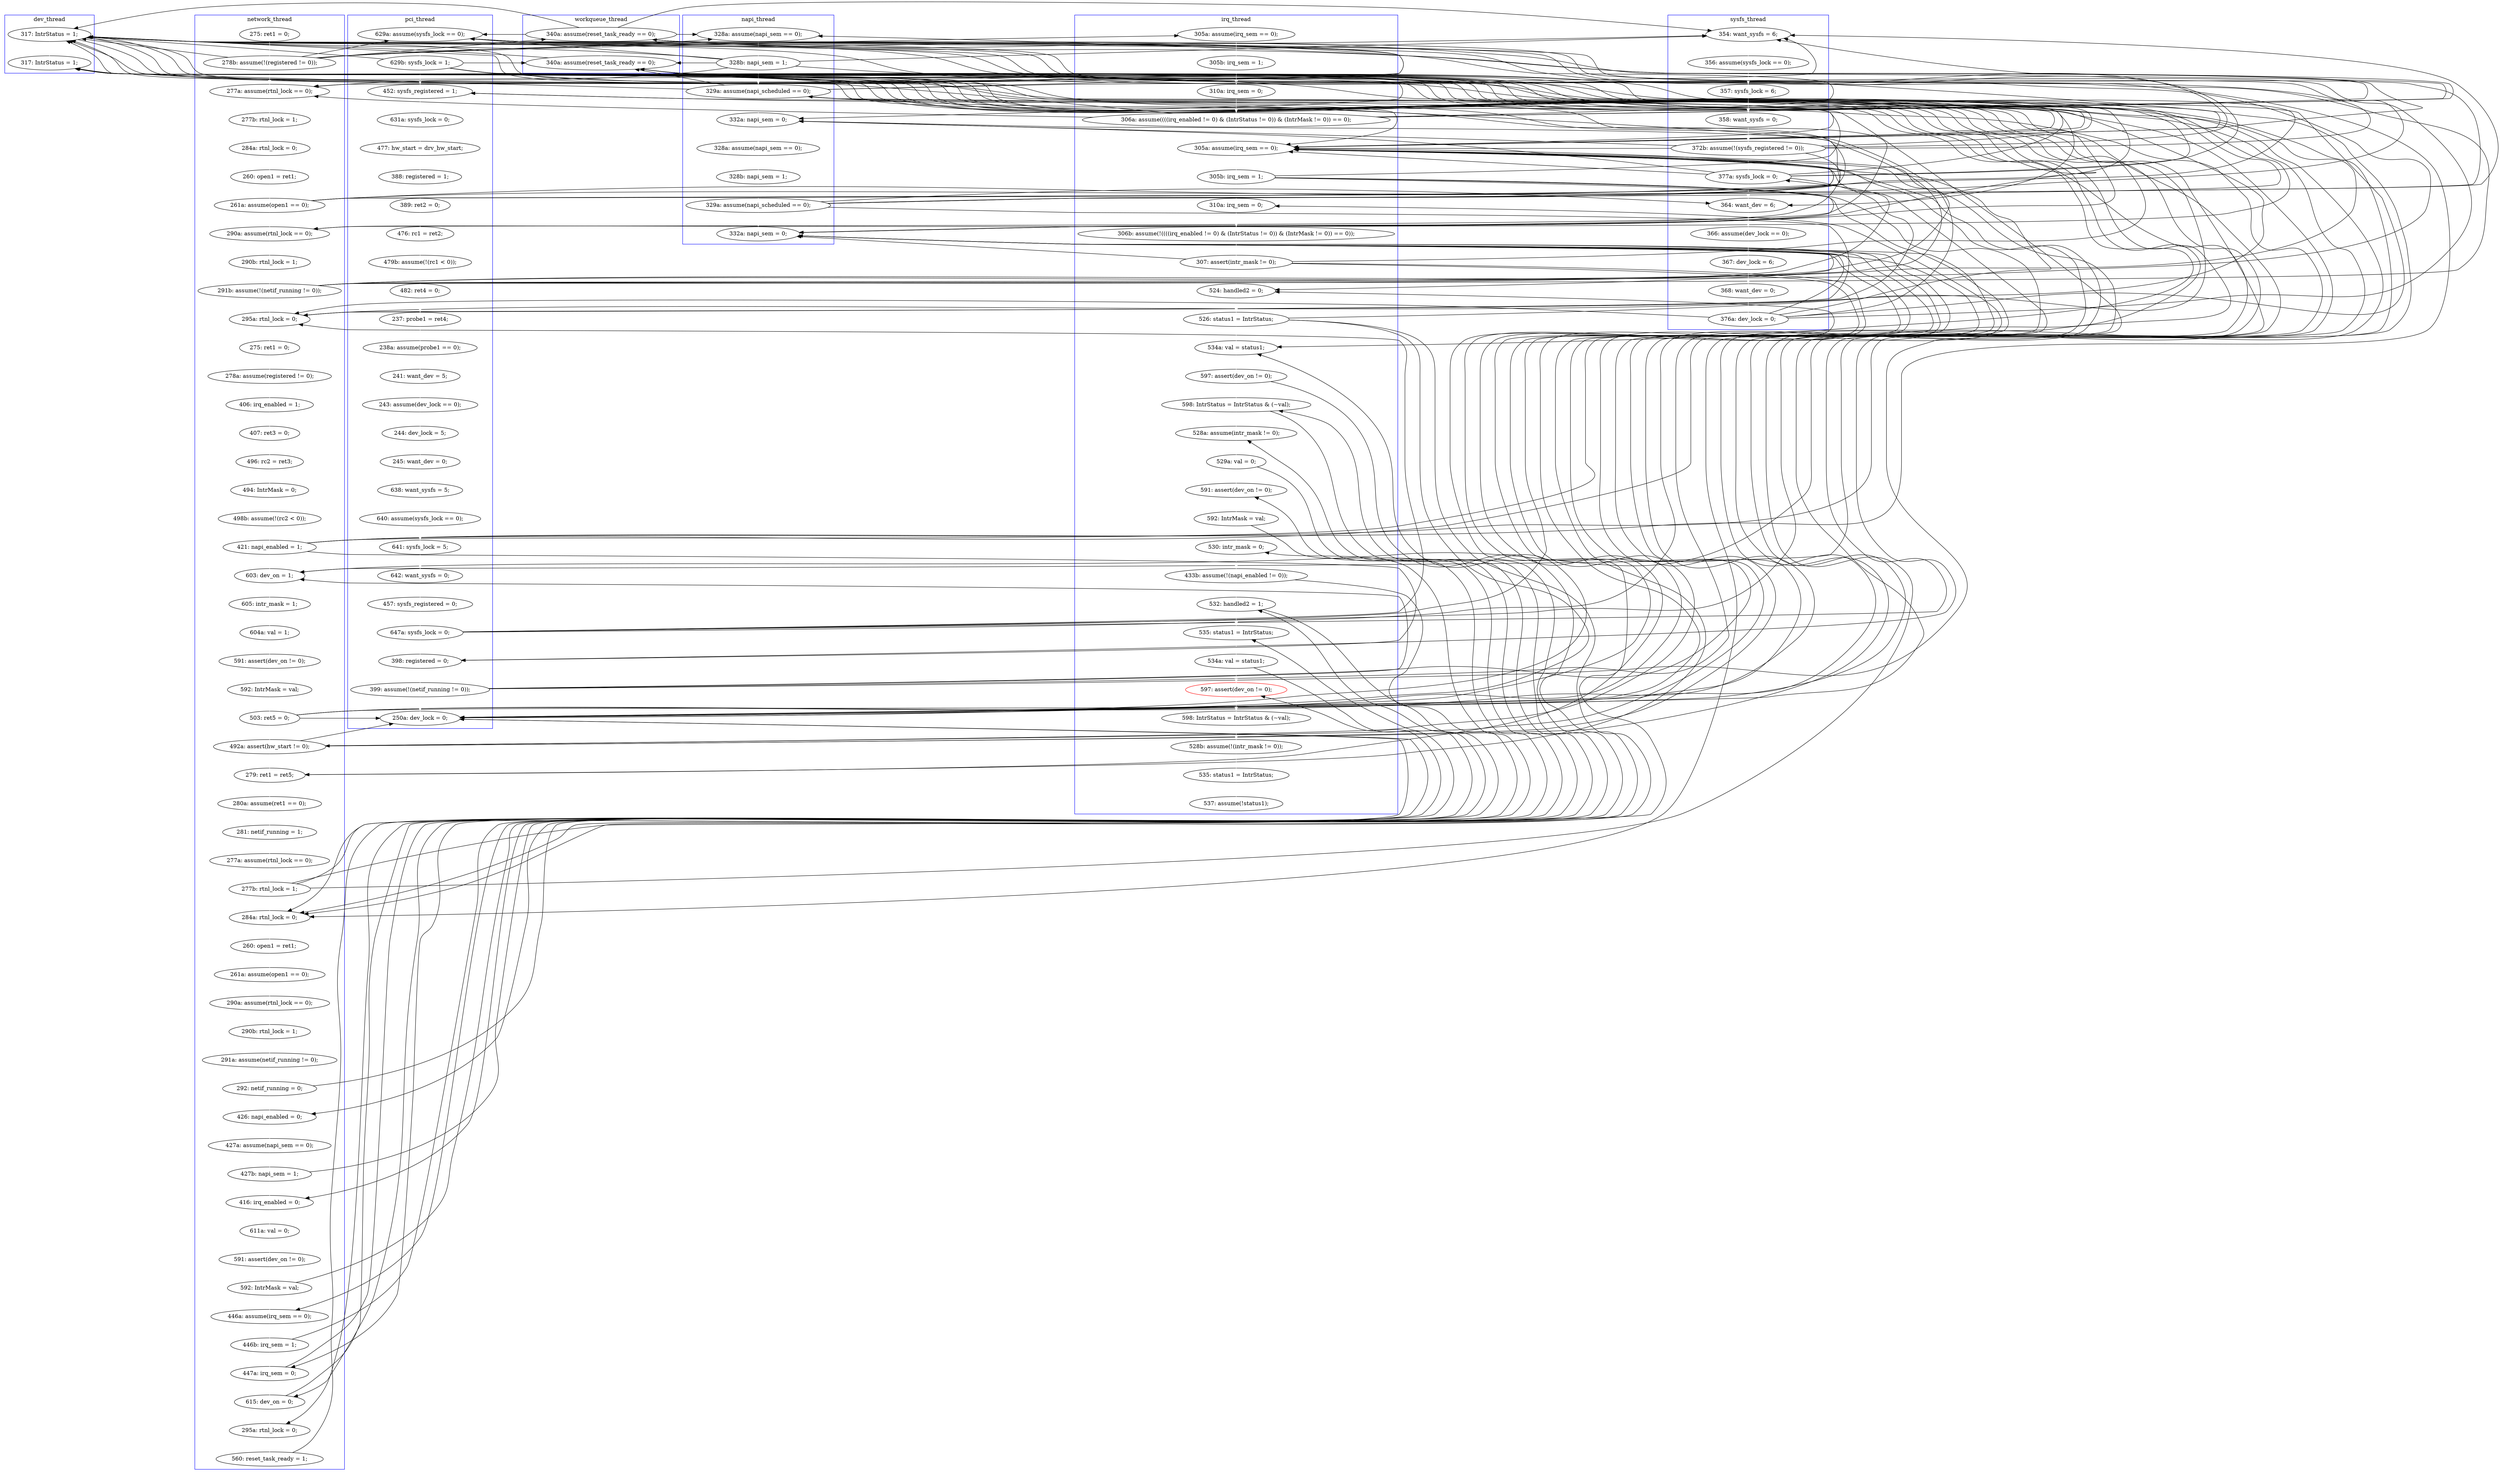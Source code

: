 digraph Counterexample {
	65 -> 77 [color = black, style = solid, constraint = false]
	194 -> 218 [color = black, style = solid, constraint = false]
	192 -> 195 [color = white, style = solid]
	136 -> 138 [color = white, style = solid]
	133 -> 136 [color = white, style = solid]
	65 -> 82 [color = black, style = solid, constraint = false]
	138 -> 201 [color = black, style = solid, constraint = false]
	194 -> 217 [color = black, style = solid, constraint = false]
	40 -> 70 [color = black, style = solid, constraint = false]
	192 -> 201 [color = black, style = solid, constraint = false]
	261 -> 262 [color = white, style = solid]
	138 -> 182 [color = black, style = solid, constraint = false]
	112 -> 113 [color = white, style = solid]
	30 -> 47 [color = black, style = solid, constraint = false]
	199 -> 217 [color = black, style = solid, constraint = false]
	83 -> 182 [color = black, style = solid, constraint = false]
	113 -> 116 [color = white, style = solid]
	90 -> 102 [color = black, style = solid, constraint = false]
	81 -> 173 [color = black, style = solid, constraint = false]
	118 -> 121 [color = white, style = solid]
	280 -> 281 [color = black, style = solid, constraint = false]
	47 -> 182 [color = black, style = solid, constraint = false]
	53 -> 54 [color = white, style = solid]
	223 -> 243 [color = white, style = solid]
	199 -> 201 [color = black, style = solid, constraint = false]
	276 -> 279 [color = black, style = solid, constraint = false]
	195 -> 217 [color = black, style = solid, constraint = false]
	54 -> 56 [color = black, style = solid, constraint = false]
	206 -> 209 [color = white, style = solid]
	275 -> 276 [color = black, style = solid, constraint = false]
	209 -> 210 [color = white, style = solid]
	271 -> 275 [color = white, style = solid]
	30 -> 53 [color = black, style = solid, constraint = false]
	263 -> 267 [color = white, style = solid]
	167 -> 169 [color = white, style = solid]
	181 -> 217 [color = white, style = solid]
	259 -> 261 [color = white, style = solid]
	54 -> 193 [color = black, style = solid, constraint = false]
	138 -> 193 [color = black, style = solid, constraint = false]
	184 -> 185 [color = white, style = solid]
	85 -> 87 [color = white, style = solid]
	268 -> 269 [color = white, style = solid]
	212 -> 214 [color = black, style = solid, constraint = false]
	173 -> 201 [color = black, style = solid, constraint = false]
	40 -> 193 [color = white, style = solid]
	117 -> 118 [color = white, style = solid]
	75 -> 182 [color = black, style = solid, constraint = false]
	194 -> 196 [color = white, style = solid]
	106 -> 111 [color = white, style = solid]
	83 -> 91 [color = black, style = solid, constraint = false]
	165 -> 167 [color = white, style = solid]
	90 -> 182 [color = black, style = solid, constraint = false]
	80 -> 82 [color = black, style = solid, constraint = false]
	75 -> 193 [color = black, style = solid, constraint = false]
	30 -> 56 [color = white, style = solid]
	138 -> 142 [color = black, style = solid, constraint = false]
	193 -> 194 [color = white, style = solid]
	81 -> 85 [color = black, style = solid, constraint = false]
	199 -> 206 [color = black, style = solid, constraint = false]
	87 -> 88 [color = white, style = solid]
	238 -> 243 [color = black, style = solid, constraint = false]
	172 -> 182 [color = black, style = solid, constraint = false]
	194 -> 195 [color = black, style = solid, constraint = false]
	65 -> 182 [color = black, style = solid, constraint = false]
	212 -> 227 [color = white, style = solid]
	75 -> 82 [color = black, style = solid, constraint = false]
	314 -> 316 [color = white, style = solid]
	231 -> 234 [color = white, style = solid]
	80 -> 173 [color = black, style = solid, constraint = false]
	62 -> 65 [color = black, style = solid, constraint = false]
	215 -> 218 [color = black, style = solid, constraint = false]
	275 -> 279 [color = white, style = solid]
	27 -> 30 [color = white, style = solid]
	80 -> 85 [color = black, style = solid, constraint = false]
	138 -> 173 [color = black, style = solid, constraint = false]
	62 -> 77 [color = white, style = solid]
	75 -> 85 [color = black, style = solid, constraint = false]
	47 -> 70 [color = black, style = solid, constraint = false]
	212 -> 218 [color = black, style = solid, constraint = false]
	96 -> 97 [color = white, style = solid]
	217 -> 220 [color = black, style = solid, constraint = false]
	182 -> 184 [color = black, style = solid, constraint = false]
	54 -> 182 [color = black, style = solid, constraint = false]
	218 -> 227 [color = black, style = solid, constraint = false]
	132 -> 133 [color = white, style = solid]
	195 -> 201 [color = black, style = solid, constraint = false]
	54 -> 65 [color = white, style = solid]
	173 -> 193 [color = black, style = solid, constraint = false]
	62 -> 182 [color = black, style = solid, constraint = false]
	65 -> 85 [color = white, style = solid]
	173 -> 182 [color = black, style = solid, constraint = false]
	182 -> 217 [color = black, style = solid, constraint = false]
	65 -> 173 [color = black, style = solid, constraint = false]
	104 -> 106 [color = white, style = solid]
	237 -> 238 [color = white, style = solid]
	82 -> 83 [color = white, style = solid]
	185 -> 186 [color = white, style = solid]
	186 -> 188 [color = white, style = solid]
	81 -> 142 [color = black, style = solid, constraint = false]
	251 -> 252 [color = white, style = solid]
	102 -> 104 [color = white, style = solid]
	124 -> 125 [color = white, style = solid]
	214 -> 215 [color = white, style = solid]
	210 -> 211 [color = white, style = solid]
	243 -> 244 [color = black, style = solid, constraint = false]
	33 -> 34 [color = white, style = solid]
	65 -> 193 [color = black, style = solid, constraint = false]
	152 -> 154 [color = white, style = solid]
	201 -> 217 [color = black, style = solid, constraint = false]
	262 -> 263 [color = black, style = solid, constraint = false]
	199 -> 218 [color = black, style = solid, constraint = false]
	30 -> 182 [color = black, style = solid, constraint = false]
	248 -> 251 [color = black, style = solid, constraint = false]
	125 -> 130 [color = white, style = solid]
	71 -> 72 [color = white, style = solid]
	65 -> 70 [color = black, style = solid, constraint = false]
	62 -> 70 [color = black, style = solid, constraint = false]
	99 -> 193 [color = black, style = solid, constraint = false]
	40 -> 82 [color = black, style = solid, constraint = false]
	247 -> 248 [color = white, style = solid]
	40 -> 182 [color = black, style = solid, constraint = false]
	90 -> 173 [color = black, style = solid, constraint = false]
	182 -> 201 [color = black, style = solid, constraint = false]
	303 -> 314 [color = white, style = solid]
	88 -> 90 [color = white, style = solid]
	83 -> 85 [color = black, style = solid, constraint = false]
	196 -> 198 [color = white, style = solid]
	99 -> 182 [color = black, style = solid, constraint = false]
	195 -> 218 [color = black, style = solid, constraint = false]
	122 -> 123 [color = white, style = solid]
	83 -> 173 [color = black, style = solid, constraint = false]
	188 -> 189 [color = white, style = solid]
	218 -> 220 [color = black, style = solid, constraint = false]
	73 -> 75 [color = white, style = solid]
	83 -> 193 [color = black, style = solid, constraint = false]
	269 -> 276 [color = white, style = solid]
	279 -> 281 [color = white, style = solid]
	201 -> 206 [color = black, style = solid, constraint = false]
	280 -> 288 [color = white, style = solid]
	72 -> 73 [color = white, style = solid]
	47 -> 173 [color = white, style = solid]
	99 -> 102 [color = black, style = solid, constraint = false]
	228 -> 231 [color = white, style = solid]
	98 -> 99 [color = white, style = solid]
	252 -> 254 [color = black, style = solid, constraint = false]
	54 -> 173 [color = black, style = solid, constraint = false]
	248 -> 254 [color = white, style = solid]
	220 -> 223 [color = white, style = solid]
	90 -> 142 [color = black, style = solid, constraint = false]
	81 -> 91 [color = white, style = solid]
	30 -> 70 [color = black, style = solid, constraint = false]
	131 -> 132 [color = white, style = solid]
	215 -> 217 [color = black, style = solid, constraint = false]
	215 -> 220 [color = white, style = solid]
	75 -> 77 [color = black, style = solid, constraint = false]
	288 -> 296 [color = white, style = solid]
	217 -> 218 [color = black, style = solid, constraint = false]
	172 -> 184 [color = white, style = solid]
	47 -> 193 [color = black, style = solid, constraint = false]
	173 -> 180 [color = black, style = solid, constraint = false]
	40 -> 56 [color = black, style = solid, constraint = false]
	238 -> 244 [color = white, style = solid]
	62 -> 193 [color = black, style = solid, constraint = false]
	243 -> 251 [color = white, style = solid]
	211 -> 212 [color = white, style = solid]
	267 -> 268 [color = black, style = solid, constraint = false]
	281 -> 283 [color = white, style = solid]
	57 -> 58 [color = white, style = solid]
	212 -> 217 [color = black, style = solid, constraint = false]
	299 -> 303 [color = white, style = solid]
	181 -> 193 [color = black, style = solid, constraint = false]
	58 -> 59 [color = white, style = solid]
	279 -> 280 [color = black, style = solid, constraint = false]
	217 -> 227 [color = black, style = solid, constraint = false]
	201 -> 214 [color = black, style = solid, constraint = false]
	62 -> 173 [color = black, style = solid, constraint = false]
	276 -> 280 [color = white, style = solid]
	163 -> 164 [color = white, style = solid]
	90 -> 193 [color = black, style = solid, constraint = false]
	90 -> 201 [color = white, style = solid]
	262 -> 268 [color = white, style = solid]
	169 -> 172 [color = white, style = solid]
	83 -> 102 [color = white, style = solid]
	235 -> 237 [color = white, style = solid]
	173 -> 184 [color = black, style = solid, constraint = false]
	54 -> 70 [color = black, style = solid, constraint = false]
	99 -> 201 [color = black, style = solid, constraint = false]
	123 -> 124 [color = white, style = solid]
	192 -> 218 [color = black, style = solid, constraint = false]
	142 -> 152 [color = white, style = solid]
	38 -> 40 [color = white, style = solid]
	80 -> 81 [color = black, style = solid, constraint = false]
	180 -> 181 [color = white, style = solid]
	80 -> 193 [color = black, style = solid, constraint = false]
	111 -> 112 [color = white, style = solid]
	296 -> 298 [color = black, style = solid, constraint = false]
	80 -> 142 [color = white, style = solid]
	195 -> 196 [color = black, style = solid, constraint = false]
	62 -> 82 [color = black, style = solid, constraint = false]
	192 -> 193 [color = black, style = solid, constraint = false]
	30 -> 33 [color = black, style = solid, constraint = false]
	59 -> 62 [color = white, style = solid]
	47 -> 56 [color = black, style = solid, constraint = false]
	194 -> 201 [color = black, style = solid, constraint = false]
	56 -> 57 [color = white, style = solid]
	181 -> 184 [color = black, style = solid, constraint = false]
	34 -> 38 [color = white, style = solid]
	81 -> 82 [color = black, style = solid, constraint = false]
	182 -> 193 [color = black, style = solid, constraint = false]
	172 -> 201 [color = black, style = solid, constraint = false]
	70 -> 71 [color = white, style = solid]
	30 -> 82 [color = black, style = solid, constraint = false]
	83 -> 142 [color = black, style = solid, constraint = false]
	130 -> 131 [color = white, style = solid]
	78 -> 80 [color = white, style = solid]
	254 -> 259 [color = white, style = solid]
	195 -> 206 [color = white, style = solid]
	47 -> 82 [color = black, style = solid, constraint = false]
	172 -> 173 [color = black, style = solid, constraint = false]
	252 -> 263 [color = white, style = solid]
	75 -> 173 [color = black, style = solid, constraint = false]
	154 -> 163 [color = white, style = solid]
	181 -> 182 [color = black, style = solid, constraint = false]
	199 -> 214 [color = white, style = solid]
	54 -> 82 [color = black, style = solid, constraint = false]
	99 -> 142 [color = black, style = solid, constraint = false]
	97 -> 98 [color = white, style = solid]
	192 -> 217 [color = black, style = solid, constraint = false]
	81 -> 182 [color = black, style = solid, constraint = false]
	182 -> 218 [color = white, style = solid]
	269 -> 271 [color = black, style = solid, constraint = false]
	164 -> 165 [color = white, style = solid]
	81 -> 193 [color = black, style = solid, constraint = false]
	80 -> 182 [color = black, style = solid, constraint = false]
	298 -> 299 [color = white, style = solid]
	99 -> 173 [color = black, style = solid, constraint = false]
	234 -> 235 [color = white, style = solid]
	40 -> 47 [color = black, style = solid, constraint = false]
	181 -> 201 [color = black, style = solid, constraint = false]
	121 -> 122 [color = white, style = solid]
	90 -> 91 [color = black, style = solid, constraint = false]
	223 -> 227 [color = black, style = solid, constraint = false]
	47 -> 53 [color = black, style = solid, constraint = false]
	75 -> 81 [color = white, style = solid]
	198 -> 199 [color = white, style = solid]
	40 -> 53 [color = black, style = solid, constraint = false]
	77 -> 78 [color = white, style = solid]
	267 -> 271 [color = white, style = solid]
	201 -> 218 [color = black, style = solid, constraint = false]
	227 -> 228 [color = white, style = solid]
	244 -> 247 [color = white, style = solid]
	172 -> 180 [color = black, style = solid, constraint = false]
	138 -> 180 [color = white, style = solid]
	283 -> 298 [color = white, style = solid]
	172 -> 193 [color = black, style = solid, constraint = false]
	215 -> 227 [color = black, style = solid, constraint = false]
	116 -> 117 [color = white, style = solid]
	189 -> 192 [color = white, style = solid]
	91 -> 96 [color = white, style = solid]
	283 -> 288 [color = black, style = solid, constraint = false]
	subgraph cluster5 {
		label = workqueue_thread
		color = blue
		47  [label = "340a: assume(reset_task_ready == 0);"]
		173  [label = "340a: assume(reset_task_ready == 0);"]
	}
	subgraph cluster4 {
		label = napi_thread
		color = blue
		90  [label = "329a: assume(napi_scheduled == 0);"]
		85  [label = "332a: napi_sem = 0;"]
		53  [label = "328a: assume(napi_sem == 0);"]
		88  [label = "328b: napi_sem = 1;"]
		87  [label = "328a: assume(napi_sem == 0);"]
		201  [label = "332a: napi_sem = 0;"]
		65  [label = "329a: assume(napi_scheduled == 0);"]
		54  [label = "328b: napi_sem = 1;"]
	}
	subgraph cluster7 {
		label = dev_thread
		color = blue
		182  [label = "317: IntrStatus = 1;"]
		218  [label = "317: IntrStatus = 1;"]
	}
	subgraph cluster3 {
		label = irq_thread
		color = blue
		303  [label = "528b: assume(!(intr_mask != 0));"]
		267  [label = "592: IntrMask = val;"]
		38  [label = "310a: irq_sem = 0;"]
		223  [label = "597: assert(dev_on != 0);"]
		281  [label = "535: status1 = IntrStatus;"]
		194  [label = "305b: irq_sem = 1;"]
		196  [label = "310a: irq_sem = 0;"]
		214  [label = "524: handled2 = 0;"]
		314  [label = "535: status1 = IntrStatus;"]
		243  [label = "598: IntrStatus = IntrStatus & (~val);"]
		220  [label = "534a: val = status1;"]
		271  [label = "530: intr_mask = 0;"]
		316  [label = "537: assume(!status1);"]
		40  [label = "306a: assume((((irq_enabled != 0) & (IntrStatus != 0)) & (IntrMask != 0)) == 0);"]
		299  [label = "598: IntrStatus = IntrStatus & (~val);"]
		263  [label = "591: assert(dev_on != 0);"]
		298  [label = "597: assert(dev_on != 0);", color = red]
		34  [label = "305b: irq_sem = 1;"]
		33  [label = "305a: assume(irq_sem == 0);"]
		283  [label = "534a: val = status1;"]
		251  [label = "528a: assume(intr_mask != 0);"]
		199  [label = "307: assert(intr_mask != 0);"]
		279  [label = "532: handled2 = 1;"]
		275  [label = "433b: assume(!(napi_enabled != 0));"]
		198  [label = "306b: assume(!((((irq_enabled != 0) & (IntrStatus != 0)) & (IntrMask != 0)) == 0));"]
		252  [label = "529a: val = 0;"]
		193  [label = "305a: assume(irq_sem == 0);"]
		215  [label = "526: status1 = IntrStatus;"]
	}
	subgraph cluster6 {
		label = sysfs_thread
		color = blue
		97  [label = "367: dev_lock = 6;"]
		71  [label = "356: assume(sysfs_lock == 0);"]
		81  [label = "377a: sysfs_lock = 0;"]
		96  [label = "366: assume(dev_lock == 0);"]
		73  [label = "358: want_sysfs = 0;"]
		75  [label = "372b: assume(!(sysfs_registered != 0));"]
		99  [label = "376a: dev_lock = 0;"]
		70  [label = "354: want_sysfs = 6;"]
		98  [label = "368: want_dev = 0;"]
		72  [label = "357: sysfs_lock = 6;"]
		91  [label = "364: want_dev = 6;"]
	}
	subgraph cluster1 {
		label = pci_thread
		color = blue
		118  [label = "237: probe1 = ret4;"]
		181  [label = "399: assume(!(netif_running != 0));"]
		104  [label = "631a: sysfs_lock = 0;"]
		133  [label = "642: want_sysfs = 0;"]
		138  [label = "647a: sysfs_lock = 0;"]
		111  [label = "388: registered = 1;"]
		121  [label = "238a: assume(probe1 == 0);"]
		106  [label = "477: hw_start = drv_hw_start;"]
		117  [label = "482: ret4 = 0;"]
		112  [label = "389: ret2 = 0;"]
		125  [label = "245: want_dev = 0;"]
		116  [label = "479b: assume(!(rc1 < 0));"]
		123  [label = "243: assume(dev_lock == 0);"]
		130  [label = "638: want_sysfs = 5;"]
		102  [label = "452: sysfs_registered = 1;"]
		113  [label = "476: rc1 = ret2;"]
		131  [label = "640: assume(sysfs_lock == 0);"]
		132  [label = "641: sysfs_lock = 5;"]
		180  [label = "398: registered = 0;"]
		217  [label = "250a: dev_lock = 0;"]
		82  [label = "629a: assume(sysfs_lock == 0);"]
		83  [label = "629b: sysfs_lock = 1;"]
		136  [label = "457: sysfs_registered = 0;"]
		124  [label = "244: dev_lock = 5;"]
		122  [label = "241: want_dev = 5;"]
	}
	subgraph cluster2 {
		label = network_thread
		color = blue
		228  [label = "260: open1 = ret1;"]
		296  [label = "560: reset_task_ready = 1;"]
		184  [label = "603: dev_on = 1;"]
		142  [label = "295a: rtnl_lock = 0;"]
		262  [label = "592: IntrMask = val;"]
		188  [label = "591: assert(dev_on != 0);"]
		78  [label = "290b: rtnl_lock = 1;"]
		77  [label = "290a: assume(rtnl_lock == 0);"]
		57  [label = "277b: rtnl_lock = 1;"]
		210  [label = "281: netif_running = 1;"]
		234  [label = "290a: assume(rtnl_lock == 0);"]
		209  [label = "280a: assume(ret1 == 0);"]
		248  [label = "427b: napi_sem = 1;"]
		152  [label = "275: ret1 = 0;"]
		172  [label = "421: napi_enabled = 1;"]
		189  [label = "592: IntrMask = val;"]
		192  [label = "503: ret5 = 0;"]
		206  [label = "279: ret1 = ret5;"]
		254  [label = "416: irq_enabled = 0;"]
		269  [label = "446b: irq_sem = 1;"]
		27  [label = "275: ret1 = 0;"]
		211  [label = "277a: assume(rtnl_lock == 0);"]
		195  [label = "492a: assert(hw_start != 0);"]
		163  [label = "406: irq_enabled = 1;"]
		169  [label = "498b: assume(!(rc2 < 0));"]
		186  [label = "604a: val = 1;"]
		167  [label = "494: IntrMask = 0;"]
		165  [label = "496: rc2 = ret3;"]
		154  [label = "278a: assume(registered != 0);"]
		212  [label = "277b: rtnl_lock = 1;"]
		235  [label = "290b: rtnl_lock = 1;"]
		261  [label = "591: assert(dev_on != 0);"]
		56  [label = "277a: assume(rtnl_lock == 0);"]
		276  [label = "447a: irq_sem = 0;"]
		244  [label = "426: napi_enabled = 0;"]
		30  [label = "278b: assume(!(registered != 0));"]
		237  [label = "291a: assume(netif_running != 0);"]
		231  [label = "261a: assume(open1 == 0);"]
		227  [label = "284a: rtnl_lock = 0;"]
		62  [label = "261a: assume(open1 == 0);"]
		185  [label = "605: intr_mask = 1;"]
		58  [label = "284a: rtnl_lock = 0;"]
		238  [label = "292: netif_running = 0;"]
		288  [label = "295a: rtnl_lock = 0;"]
		268  [label = "446a: assume(irq_sem == 0);"]
		280  [label = "615: dev_on = 0;"]
		80  [label = "291b: assume(!(netif_running != 0));"]
		164  [label = "407: ret3 = 0;"]
		247  [label = "427a: assume(napi_sem == 0);"]
		59  [label = "260: open1 = ret1;"]
		259  [label = "611a: val = 0;"]
	}
}